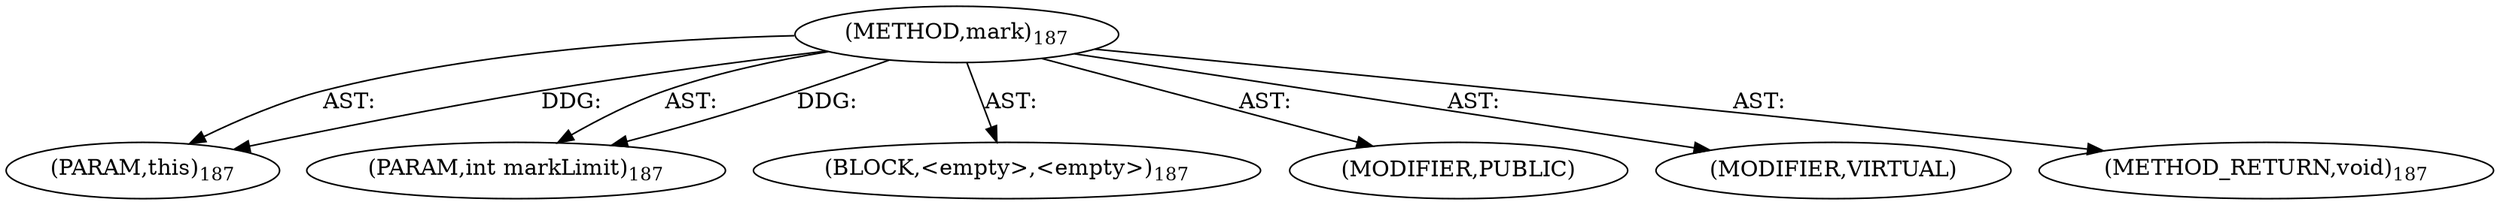 digraph "mark" {  
"111669149705" [label = <(METHOD,mark)<SUB>187</SUB>> ]
"115964117014" [label = <(PARAM,this)<SUB>187</SUB>> ]
"115964117015" [label = <(PARAM,int markLimit)<SUB>187</SUB>> ]
"25769803787" [label = <(BLOCK,&lt;empty&gt;,&lt;empty&gt;)<SUB>187</SUB>> ]
"133143986203" [label = <(MODIFIER,PUBLIC)> ]
"133143986204" [label = <(MODIFIER,VIRTUAL)> ]
"128849018889" [label = <(METHOD_RETURN,void)<SUB>187</SUB>> ]
  "111669149705" -> "115964117014"  [ label = "AST: "] 
  "111669149705" -> "115964117015"  [ label = "AST: "] 
  "111669149705" -> "25769803787"  [ label = "AST: "] 
  "111669149705" -> "133143986203"  [ label = "AST: "] 
  "111669149705" -> "133143986204"  [ label = "AST: "] 
  "111669149705" -> "128849018889"  [ label = "AST: "] 
  "111669149705" -> "115964117014"  [ label = "DDG: "] 
  "111669149705" -> "115964117015"  [ label = "DDG: "] 
}
